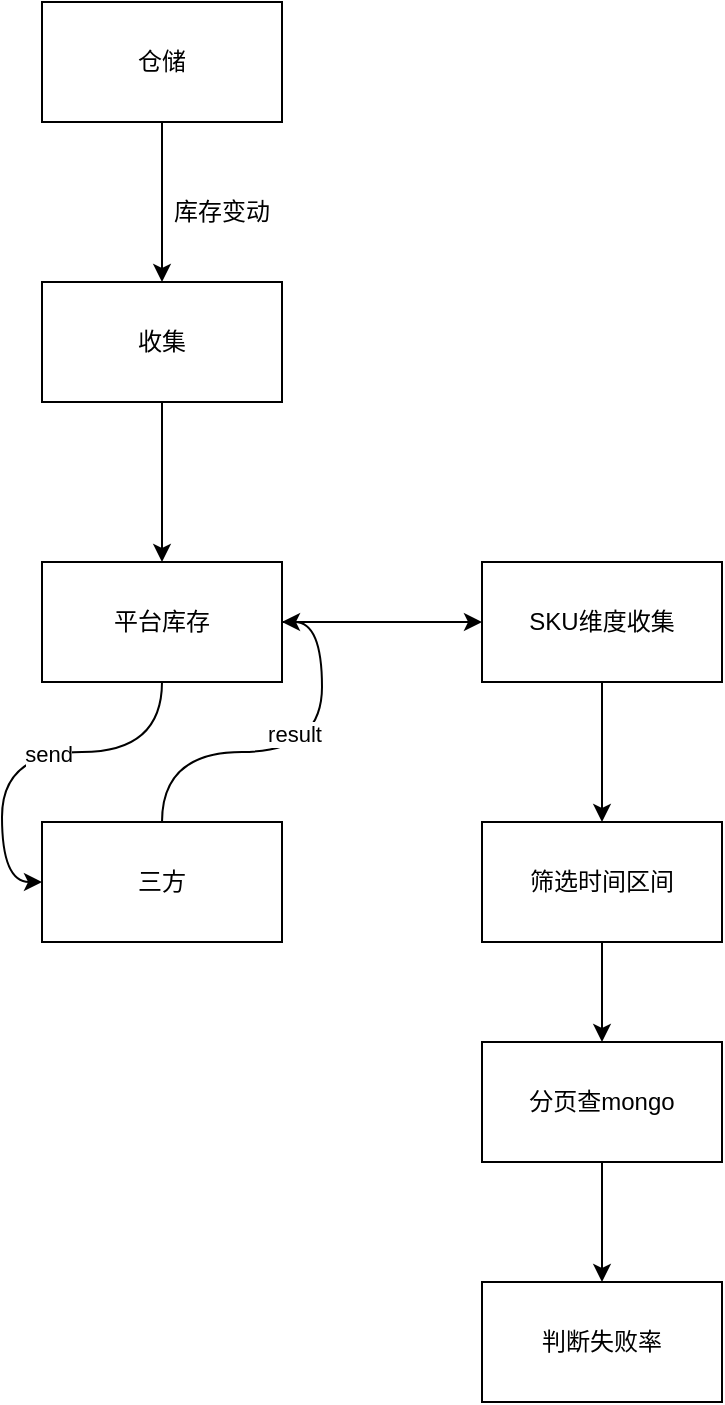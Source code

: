<mxfile version="16.1.0" type="github" pages="2">
  <diagram id="OSh5qK2o3tyb360fzo28" name="Page-1">
    <mxGraphModel dx="1422" dy="794" grid="1" gridSize="10" guides="1" tooltips="1" connect="1" arrows="1" fold="1" page="1" pageScale="1" pageWidth="827" pageHeight="1169" math="0" shadow="0">
      <root>
        <mxCell id="0" />
        <mxCell id="1" parent="0" />
        <mxCell id="e-Uhiv3KDGjlQ0A43Kpy-2" style="edgeStyle=orthogonalEdgeStyle;rounded=0;orthogonalLoop=1;jettySize=auto;html=1;exitX=0.5;exitY=1;exitDx=0;exitDy=0;" edge="1" parent="1" source="e-Uhiv3KDGjlQ0A43Kpy-1" target="e-Uhiv3KDGjlQ0A43Kpy-3">
          <mxGeometry relative="1" as="geometry">
            <mxPoint x="240" y="250" as="targetPoint" />
            <Array as="points">
              <mxPoint x="240" y="210" />
              <mxPoint x="240" y="210" />
            </Array>
          </mxGeometry>
        </mxCell>
        <mxCell id="e-Uhiv3KDGjlQ0A43Kpy-1" value="仓储" style="rounded=0;whiteSpace=wrap;html=1;" vertex="1" parent="1">
          <mxGeometry x="180" y="130" width="120" height="60" as="geometry" />
        </mxCell>
        <mxCell id="e-Uhiv3KDGjlQ0A43Kpy-4" style="edgeStyle=orthogonalEdgeStyle;rounded=0;orthogonalLoop=1;jettySize=auto;html=1;" edge="1" parent="1" source="e-Uhiv3KDGjlQ0A43Kpy-3" target="e-Uhiv3KDGjlQ0A43Kpy-5">
          <mxGeometry relative="1" as="geometry">
            <mxPoint x="240" y="410" as="targetPoint" />
          </mxGeometry>
        </mxCell>
        <mxCell id="e-Uhiv3KDGjlQ0A43Kpy-3" value="收集" style="rounded=0;whiteSpace=wrap;html=1;" vertex="1" parent="1">
          <mxGeometry x="180" y="270" width="120" height="60" as="geometry" />
        </mxCell>
        <mxCell id="e-Uhiv3KDGjlQ0A43Kpy-9" style="edgeStyle=orthogonalEdgeStyle;rounded=0;orthogonalLoop=1;jettySize=auto;html=1;entryX=0;entryY=0.5;entryDx=0;entryDy=0;curved=1;" edge="1" parent="1" source="e-Uhiv3KDGjlQ0A43Kpy-5" target="e-Uhiv3KDGjlQ0A43Kpy-7">
          <mxGeometry relative="1" as="geometry" />
        </mxCell>
        <mxCell id="e-Uhiv3KDGjlQ0A43Kpy-11" value="send" style="edgeLabel;html=1;align=center;verticalAlign=middle;resizable=0;points=[];" vertex="1" connectable="0" parent="e-Uhiv3KDGjlQ0A43Kpy-9">
          <mxGeometry x="-0.08" y="1" relative="1" as="geometry">
            <mxPoint as="offset" />
          </mxGeometry>
        </mxCell>
        <mxCell id="e-Uhiv3KDGjlQ0A43Kpy-14" style="edgeStyle=orthogonalEdgeStyle;curved=1;rounded=0;orthogonalLoop=1;jettySize=auto;html=1;" edge="1" parent="1" source="e-Uhiv3KDGjlQ0A43Kpy-5" target="e-Uhiv3KDGjlQ0A43Kpy-15">
          <mxGeometry relative="1" as="geometry">
            <mxPoint x="450" y="440" as="targetPoint" />
          </mxGeometry>
        </mxCell>
        <mxCell id="e-Uhiv3KDGjlQ0A43Kpy-5" value="平台库存" style="rounded=0;whiteSpace=wrap;html=1;" vertex="1" parent="1">
          <mxGeometry x="180" y="410" width="120" height="60" as="geometry" />
        </mxCell>
        <mxCell id="e-Uhiv3KDGjlQ0A43Kpy-10" style="edgeStyle=orthogonalEdgeStyle;curved=1;rounded=0;orthogonalLoop=1;jettySize=auto;html=1;entryX=1;entryY=0.5;entryDx=0;entryDy=0;" edge="1" parent="1" source="e-Uhiv3KDGjlQ0A43Kpy-7" target="e-Uhiv3KDGjlQ0A43Kpy-5">
          <mxGeometry relative="1" as="geometry" />
        </mxCell>
        <mxCell id="e-Uhiv3KDGjlQ0A43Kpy-12" value="result" style="edgeLabel;html=1;align=center;verticalAlign=middle;resizable=0;points=[];" vertex="1" connectable="0" parent="e-Uhiv3KDGjlQ0A43Kpy-10">
          <mxGeometry x="0.01" y="9" relative="1" as="geometry">
            <mxPoint as="offset" />
          </mxGeometry>
        </mxCell>
        <mxCell id="e-Uhiv3KDGjlQ0A43Kpy-7" value="三方" style="rounded=0;whiteSpace=wrap;html=1;" vertex="1" parent="1">
          <mxGeometry x="180" y="540" width="120" height="60" as="geometry" />
        </mxCell>
        <mxCell id="e-Uhiv3KDGjlQ0A43Kpy-13" value="库存变动" style="text;html=1;strokeColor=none;fillColor=none;align=center;verticalAlign=middle;whiteSpace=wrap;rounded=0;" vertex="1" parent="1">
          <mxGeometry x="240" y="220" width="60" height="30" as="geometry" />
        </mxCell>
        <mxCell id="e-Uhiv3KDGjlQ0A43Kpy-16" style="edgeStyle=orthogonalEdgeStyle;curved=1;rounded=0;orthogonalLoop=1;jettySize=auto;html=1;" edge="1" parent="1" source="e-Uhiv3KDGjlQ0A43Kpy-15" target="e-Uhiv3KDGjlQ0A43Kpy-17">
          <mxGeometry relative="1" as="geometry">
            <mxPoint x="460" y="530" as="targetPoint" />
          </mxGeometry>
        </mxCell>
        <mxCell id="e-Uhiv3KDGjlQ0A43Kpy-15" value="SKU维度收集" style="rounded=0;whiteSpace=wrap;html=1;" vertex="1" parent="1">
          <mxGeometry x="400" y="410" width="120" height="60" as="geometry" />
        </mxCell>
        <mxCell id="e-Uhiv3KDGjlQ0A43Kpy-18" style="edgeStyle=orthogonalEdgeStyle;curved=1;rounded=0;orthogonalLoop=1;jettySize=auto;html=1;" edge="1" parent="1" source="e-Uhiv3KDGjlQ0A43Kpy-17" target="e-Uhiv3KDGjlQ0A43Kpy-19">
          <mxGeometry relative="1" as="geometry">
            <mxPoint x="460" y="680" as="targetPoint" />
          </mxGeometry>
        </mxCell>
        <mxCell id="e-Uhiv3KDGjlQ0A43Kpy-17" value="筛选时间区间" style="rounded=0;whiteSpace=wrap;html=1;" vertex="1" parent="1">
          <mxGeometry x="400" y="540" width="120" height="60" as="geometry" />
        </mxCell>
        <mxCell id="e-Uhiv3KDGjlQ0A43Kpy-20" style="edgeStyle=orthogonalEdgeStyle;curved=1;rounded=0;orthogonalLoop=1;jettySize=auto;html=1;" edge="1" parent="1" source="e-Uhiv3KDGjlQ0A43Kpy-19" target="e-Uhiv3KDGjlQ0A43Kpy-21">
          <mxGeometry relative="1" as="geometry">
            <mxPoint x="460" y="750" as="targetPoint" />
          </mxGeometry>
        </mxCell>
        <mxCell id="e-Uhiv3KDGjlQ0A43Kpy-19" value="分页查mongo" style="rounded=0;whiteSpace=wrap;html=1;" vertex="1" parent="1">
          <mxGeometry x="400" y="650" width="120" height="60" as="geometry" />
        </mxCell>
        <mxCell id="e-Uhiv3KDGjlQ0A43Kpy-21" value="判断失败率" style="rounded=0;whiteSpace=wrap;html=1;" vertex="1" parent="1">
          <mxGeometry x="400" y="770" width="120" height="60" as="geometry" />
        </mxCell>
      </root>
    </mxGraphModel>
  </diagram>
  <diagram id="eYsw-BJPOgLYl-ApuqfG" name="Page-2">
    <mxGraphModel dx="1422" dy="794" grid="1" gridSize="10" guides="1" tooltips="1" connect="1" arrows="1" fold="1" page="1" pageScale="1" pageWidth="827" pageHeight="1169" math="0" shadow="0">
      <root>
        <mxCell id="QmEKnPztBvF9h2xiF5zG-0" />
        <mxCell id="QmEKnPztBvF9h2xiF5zG-1" parent="QmEKnPztBvF9h2xiF5zG-0" />
        <mxCell id="QmEKnPztBvF9h2xiF5zG-4" value="" style="edgeStyle=orthogonalEdgeStyle;curved=1;rounded=0;orthogonalLoop=1;jettySize=auto;html=1;" edge="1" parent="QmEKnPztBvF9h2xiF5zG-1" source="QmEKnPztBvF9h2xiF5zG-2" target="QmEKnPztBvF9h2xiF5zG-3">
          <mxGeometry relative="1" as="geometry" />
        </mxCell>
        <mxCell id="QmEKnPztBvF9h2xiF5zG-2" value="pyspark" style="rounded=0;whiteSpace=wrap;html=1;" vertex="1" parent="QmEKnPztBvF9h2xiF5zG-1">
          <mxGeometry x="70" y="310" width="120" height="60" as="geometry" />
        </mxCell>
        <mxCell id="QmEKnPztBvF9h2xiF5zG-5" style="edgeStyle=orthogonalEdgeStyle;curved=1;rounded=0;orthogonalLoop=1;jettySize=auto;html=1;" edge="1" parent="QmEKnPztBvF9h2xiF5zG-1" source="QmEKnPztBvF9h2xiF5zG-3" target="QmEKnPztBvF9h2xiF5zG-7">
          <mxGeometry relative="1" as="geometry">
            <mxPoint x="350" y="460" as="targetPoint" />
          </mxGeometry>
        </mxCell>
        <mxCell id="QmEKnPztBvF9h2xiF5zG-6" value="query_sp_stock_last_change_by_page" style="edgeLabel;html=1;align=center;verticalAlign=middle;resizable=0;points=[];" vertex="1" connectable="0" parent="QmEKnPztBvF9h2xiF5zG-5">
          <mxGeometry x="0.013" y="5" relative="1" as="geometry">
            <mxPoint as="offset" />
          </mxGeometry>
        </mxCell>
        <mxCell id="QmEKnPztBvF9h2xiF5zG-3" value="mysql：last_update_date_tab" style="rounded=0;whiteSpace=wrap;html=1;" vertex="1" parent="QmEKnPztBvF9h2xiF5zG-1">
          <mxGeometry x="390" y="310" width="250" height="60" as="geometry" />
        </mxCell>
        <mxCell id="QmEKnPztBvF9h2xiF5zG-11" value="" style="edgeStyle=orthogonalEdgeStyle;curved=1;rounded=0;orthogonalLoop=1;jettySize=auto;html=1;" edge="1" parent="QmEKnPztBvF9h2xiF5zG-1" source="QmEKnPztBvF9h2xiF5zG-7" target="QmEKnPztBvF9h2xiF5zG-10">
          <mxGeometry relative="1" as="geometry" />
        </mxCell>
        <mxCell id="QmEKnPztBvF9h2xiF5zG-7" value="product_statistic_sync_tab" style="rounded=0;whiteSpace=wrap;html=1;" vertex="1" parent="QmEKnPztBvF9h2xiF5zG-1">
          <mxGeometry x="280" y="440" width="160" height="60" as="geometry" />
        </mxCell>
        <mxCell id="QmEKnPztBvF9h2xiF5zG-8" value="30 min&lt;br&gt;" style="text;html=1;align=center;verticalAlign=middle;resizable=0;points=[];autosize=1;strokeColor=none;fillColor=none;" vertex="1" parent="QmEKnPztBvF9h2xiF5zG-1">
          <mxGeometry x="270" y="320" width="50" height="20" as="geometry" />
        </mxCell>
        <mxCell id="QmEKnPztBvF9h2xiF5zG-15" value="" style="edgeStyle=orthogonalEdgeStyle;curved=1;rounded=0;orthogonalLoop=1;jettySize=auto;html=1;" edge="1" parent="QmEKnPztBvF9h2xiF5zG-1" source="QmEKnPztBvF9h2xiF5zG-10" target="QmEKnPztBvF9h2xiF5zG-14">
          <mxGeometry relative="1" as="geometry" />
        </mxCell>
        <mxCell id="QmEKnPztBvF9h2xiF5zG-10" value="res_tab--&amp;gt; List" style="whiteSpace=wrap;html=1;rounded=0;" vertex="1" parent="QmEKnPztBvF9h2xiF5zG-1">
          <mxGeometry x="300" y="570" width="120" height="60" as="geometry" />
        </mxCell>
        <mxCell id="QmEKnPztBvF9h2xiF5zG-13" style="edgeStyle=orthogonalEdgeStyle;curved=1;rounded=0;orthogonalLoop=1;jettySize=auto;html=1;entryX=0;entryY=0.5;entryDx=0;entryDy=0;" edge="1" parent="QmEKnPztBvF9h2xiF5zG-1" source="QmEKnPztBvF9h2xiF5zG-12" target="QmEKnPztBvF9h2xiF5zG-7">
          <mxGeometry relative="1" as="geometry" />
        </mxCell>
        <mxCell id="QmEKnPztBvF9h2xiF5zG-12" value="mongo：sp_stock_last_change" style="rounded=0;whiteSpace=wrap;html=1;" vertex="1" parent="QmEKnPztBvF9h2xiF5zG-1">
          <mxGeometry x="10" y="440" width="180" height="60" as="geometry" />
        </mxCell>
        <mxCell id="QmEKnPztBvF9h2xiF5zG-16" style="edgeStyle=orthogonalEdgeStyle;curved=1;rounded=0;orthogonalLoop=1;jettySize=auto;html=1;" edge="1" parent="QmEKnPztBvF9h2xiF5zG-1" source="QmEKnPztBvF9h2xiF5zG-14" target="QmEKnPztBvF9h2xiF5zG-17">
          <mxGeometry relative="1" as="geometry">
            <mxPoint x="360" y="850" as="targetPoint" />
          </mxGeometry>
        </mxCell>
        <mxCell id="QmEKnPztBvF9h2xiF5zG-14" value="http request-&amp;gt; post" style="whiteSpace=wrap;html=1;rounded=0;" vertex="1" parent="QmEKnPztBvF9h2xiF5zG-1">
          <mxGeometry x="300" y="710" width="120" height="60" as="geometry" />
        </mxCell>
        <mxCell id="QmEKnPztBvF9h2xiF5zG-17" value="Java 提交告警信息" style="rounded=0;whiteSpace=wrap;html=1;" vertex="1" parent="QmEKnPztBvF9h2xiF5zG-1">
          <mxGeometry x="300" y="820" width="120" height="60" as="geometry" />
        </mxCell>
        <mxCell id="QmEKnPztBvF9h2xiF5zG-18" value="" style="endArrow=none;dashed=1;html=1;dashPattern=1 3;strokeWidth=2;rounded=0;curved=1;" edge="1" parent="QmEKnPztBvF9h2xiF5zG-1">
          <mxGeometry width="50" height="50" relative="1" as="geometry">
            <mxPoint x="60" y="800" as="sourcePoint" />
            <mxPoint x="760" y="800" as="targetPoint" />
          </mxGeometry>
        </mxCell>
      </root>
    </mxGraphModel>
  </diagram>
</mxfile>
